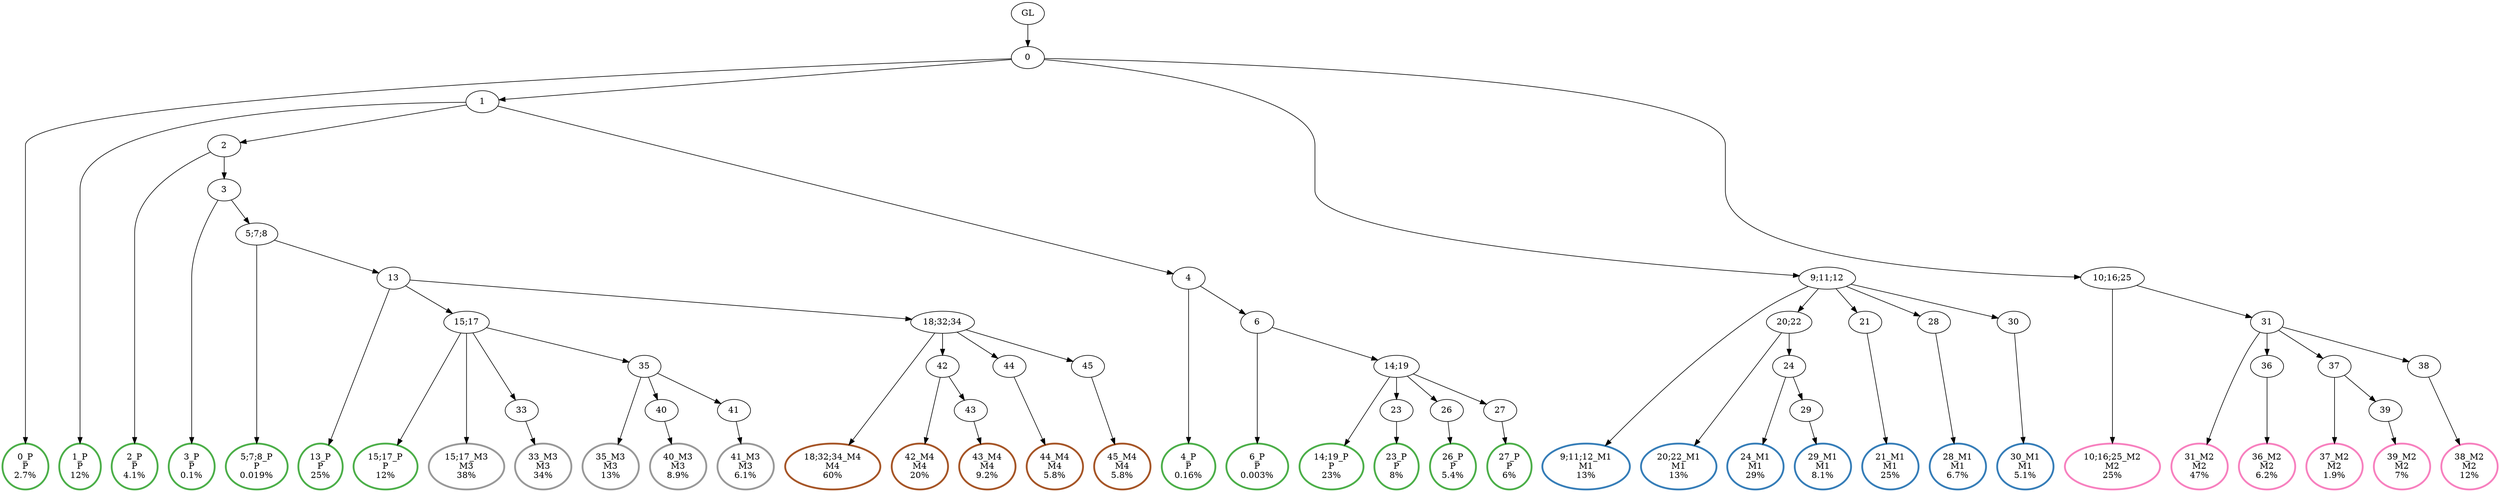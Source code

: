 digraph T {
	{
		rank=same
		69 [penwidth=3,colorscheme=set19,color=3,label="0_P\nP\n2.7%"]
		67 [penwidth=3,colorscheme=set19,color=3,label="1_P\nP\n12%"]
		65 [penwidth=3,colorscheme=set19,color=3,label="2_P\nP\n4.1%"]
		63 [penwidth=3,colorscheme=set19,color=3,label="3_P\nP\n0.1%"]
		61 [penwidth=3,colorscheme=set19,color=3,label="5;7;8_P\nP\n0.019%"]
		59 [penwidth=3,colorscheme=set19,color=3,label="13_P\nP\n25%"]
		57 [penwidth=3,colorscheme=set19,color=3,label="15;17_P\nP\n12%"]
		55 [penwidth=3,colorscheme=set19,color=3,label="4_P\nP\n0.16%"]
		53 [penwidth=3,colorscheme=set19,color=3,label="6_P\nP\n0.003%"]
		51 [penwidth=3,colorscheme=set19,color=3,label="14;19_P\nP\n23%"]
		49 [penwidth=3,colorscheme=set19,color=3,label="23_P\nP\n8%"]
		47 [penwidth=3,colorscheme=set19,color=3,label="26_P\nP\n5.4%"]
		45 [penwidth=3,colorscheme=set19,color=3,label="27_P\nP\n6%"]
		43 [penwidth=3,colorscheme=set19,color=2,label="9;11;12_M1\nM1\n13%"]
		41 [penwidth=3,colorscheme=set19,color=2,label="20;22_M1\nM1\n13%"]
		39 [penwidth=3,colorscheme=set19,color=2,label="24_M1\nM1\n29%"]
		37 [penwidth=3,colorscheme=set19,color=2,label="29_M1\nM1\n8.1%"]
		35 [penwidth=3,colorscheme=set19,color=2,label="21_M1\nM1\n25%"]
		33 [penwidth=3,colorscheme=set19,color=2,label="28_M1\nM1\n6.7%"]
		31 [penwidth=3,colorscheme=set19,color=2,label="30_M1\nM1\n5.1%"]
		29 [penwidth=3,colorscheme=set19,color=8,label="10;16;25_M2\nM2\n25%"]
		27 [penwidth=3,colorscheme=set19,color=8,label="31_M2\nM2\n47%"]
		25 [penwidth=3,colorscheme=set19,color=8,label="36_M2\nM2\n6.2%"]
		23 [penwidth=3,colorscheme=set19,color=8,label="37_M2\nM2\n1.9%"]
		21 [penwidth=3,colorscheme=set19,color=8,label="39_M2\nM2\n7%"]
		19 [penwidth=3,colorscheme=set19,color=8,label="38_M2\nM2\n12%"]
		18 [penwidth=3,colorscheme=set19,color=9,label="15;17_M3\nM3\n38%"]
		16 [penwidth=3,colorscheme=set19,color=9,label="33_M3\nM3\n34%"]
		14 [penwidth=3,colorscheme=set19,color=9,label="35_M3\nM3\n13%"]
		12 [penwidth=3,colorscheme=set19,color=9,label="40_M3\nM3\n8.9%"]
		10 [penwidth=3,colorscheme=set19,color=9,label="41_M3\nM3\n6.1%"]
		8 [penwidth=3,colorscheme=set19,color=7,label="18;32;34_M4\nM4\n60%"]
		6 [penwidth=3,colorscheme=set19,color=7,label="42_M4\nM4\n20%"]
		4 [penwidth=3,colorscheme=set19,color=7,label="43_M4\nM4\n9.2%"]
		2 [penwidth=3,colorscheme=set19,color=7,label="44_M4\nM4\n5.8%"]
		0 [penwidth=3,colorscheme=set19,color=7,label="45_M4\nM4\n5.8%"]
	}
	71 [label="GL"]
	70 [label="0"]
	68 [label="1"]
	66 [label="2"]
	64 [label="3"]
	62 [label="5;7;8"]
	60 [label="13"]
	58 [label="15;17"]
	56 [label="4"]
	54 [label="6"]
	52 [label="14;19"]
	50 [label="23"]
	48 [label="26"]
	46 [label="27"]
	44 [label="9;11;12"]
	42 [label="20;22"]
	40 [label="24"]
	38 [label="29"]
	36 [label="21"]
	34 [label="28"]
	32 [label="30"]
	30 [label="10;16;25"]
	28 [label="31"]
	26 [label="36"]
	24 [label="37"]
	22 [label="39"]
	20 [label="38"]
	17 [label="33"]
	15 [label="35"]
	13 [label="40"]
	11 [label="41"]
	9 [label="18;32;34"]
	7 [label="42"]
	5 [label="43"]
	3 [label="44"]
	1 [label="45"]
	71 -> 70
	70 -> 69
	70 -> 68
	70 -> 44
	70 -> 30
	68 -> 67
	68 -> 66
	68 -> 56
	66 -> 65
	66 -> 64
	64 -> 63
	64 -> 62
	62 -> 61
	62 -> 60
	60 -> 59
	60 -> 58
	60 -> 9
	58 -> 57
	58 -> 18
	58 -> 17
	58 -> 15
	56 -> 55
	56 -> 54
	54 -> 53
	54 -> 52
	52 -> 51
	52 -> 50
	52 -> 48
	52 -> 46
	50 -> 49
	48 -> 47
	46 -> 45
	44 -> 43
	44 -> 42
	44 -> 36
	44 -> 34
	44 -> 32
	42 -> 41
	42 -> 40
	40 -> 39
	40 -> 38
	38 -> 37
	36 -> 35
	34 -> 33
	32 -> 31
	30 -> 29
	30 -> 28
	28 -> 27
	28 -> 26
	28 -> 24
	28 -> 20
	26 -> 25
	24 -> 23
	24 -> 22
	22 -> 21
	20 -> 19
	17 -> 16
	15 -> 14
	15 -> 13
	15 -> 11
	13 -> 12
	11 -> 10
	9 -> 8
	9 -> 7
	9 -> 3
	9 -> 1
	7 -> 6
	7 -> 5
	5 -> 4
	3 -> 2
	1 -> 0
}
